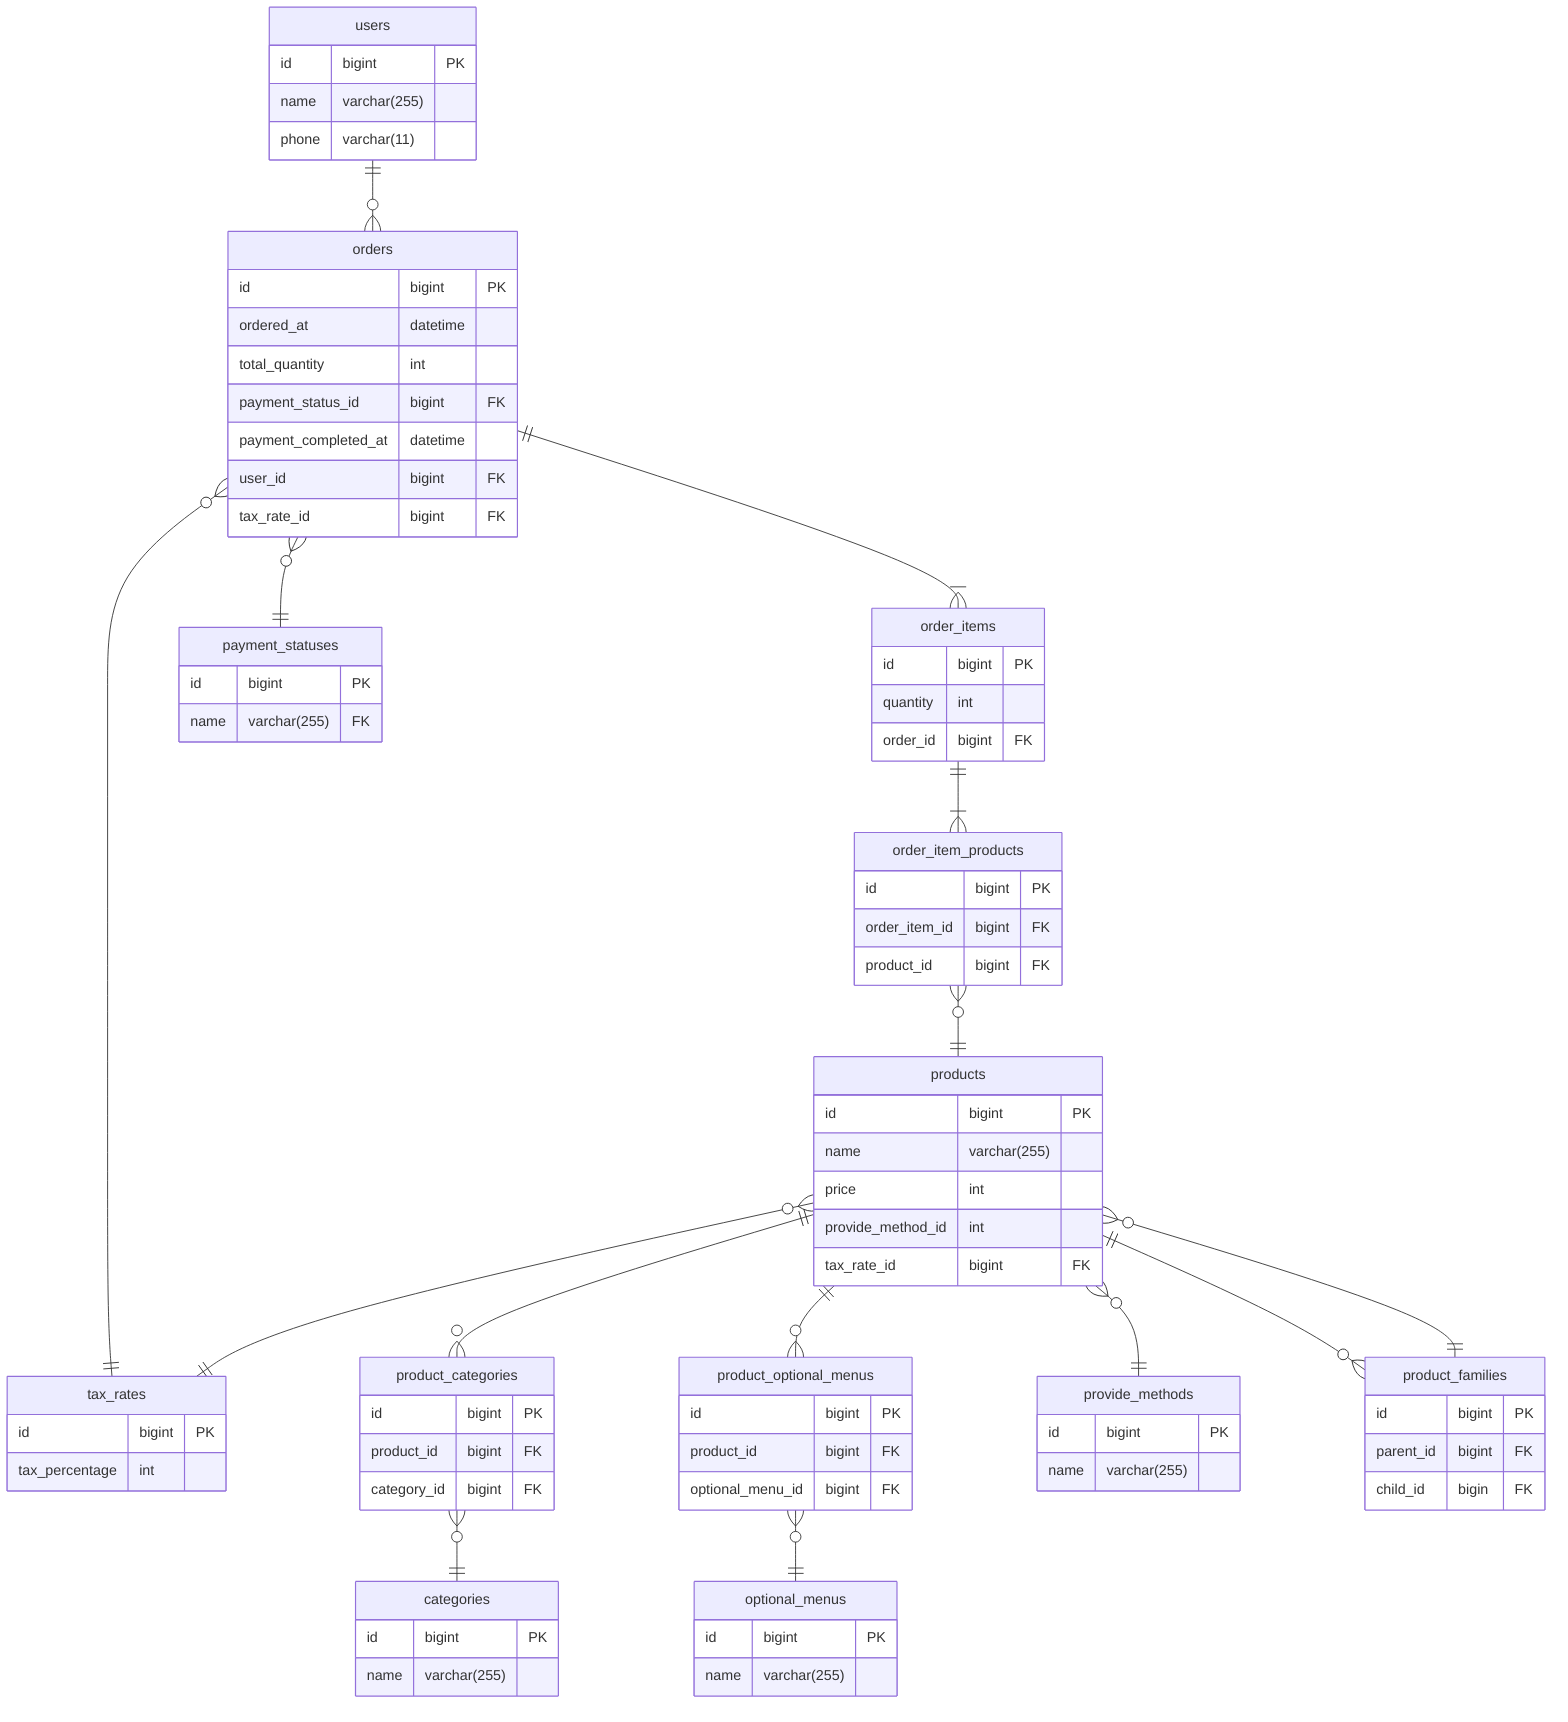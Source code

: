 erDiagram

users ||--o{ orders: ""
orders ||--|{ order_items: ""
orders }o--|| payment_statuses: ""
orders }o--|| tax_rates: ""
order_items ||--|{ order_item_products: ""
order_item_products }o--|| products: ""
products ||--o{ product_categories: ""
product_categories }o--|| categories: ""
products ||--o{ product_optional_menus: ""
products }o--|| provide_methods: ""
products }o--|| tax_rates: ""
products ||--o{ product_families: ""
products }o--|| product_families: ""
product_optional_menus }o--|| optional_menus: ""

users {
id bigint PK
name varchar(255)
phone varchar(11)
}

orders {
id bigint PK
ordered_at datetime
total_quantity int
payment_status_id bigint FK
payment_completed_at datetime
user_id bigint FK
tax_rate_id bigint FK
}

payment_statuses {
id bigint PK
name varchar(255) FK
}

order_items {
id bigint PK
quantity int
order_id bigint FK
}

order_item_products {
id bigint PK
order_item_id bigint FK
product_id bigint FK
}

products {
id bigint PK
name varchar(255)
price int
provide_method_id int
tax_rate_id bigint FK
}

product_families {
id bigint PK
parent_id bigint FK
child_id bigin FK
}

provide_methods {
id bigint PK
name varchar(255)
}

product_optional_menus {
id bigint PK
product_id bigint FK
optional_menu_id bigint FK
}

optional_menus {
id bigint PK
name varchar(255)
}

product_categories {
id bigint PK
product_id bigint FK
category_id bigint FK
}

categories {
id bigint PK
name varchar(255)
}

tax_rates {
id bigint PK
tax_percentage int
}